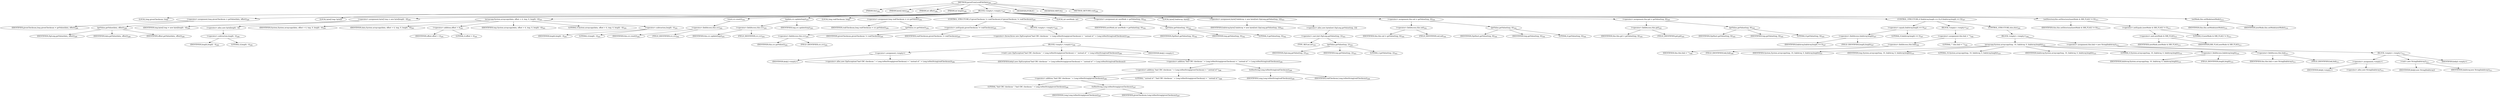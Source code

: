 digraph "parseFromLocalFileData" {  
"416" [label = <(METHOD,parseFromLocalFileData)<SUB>286</SUB>> ]
"34" [label = <(PARAM,this)<SUB>286</SUB>> ]
"417" [label = <(PARAM,byte[] data)<SUB>286</SUB>> ]
"418" [label = <(PARAM,int offset)<SUB>286</SUB>> ]
"419" [label = <(PARAM,int length)<SUB>286</SUB>> ]
"420" [label = <(BLOCK,&lt;empty&gt;,&lt;empty&gt;)<SUB>287</SUB>> ]
"421" [label = <(LOCAL,long givenChecksum: long)> ]
"422" [label = <(&lt;operator&gt;.assignment,long givenChecksum = getValue(data, offset))<SUB>289</SUB>> ]
"423" [label = <(IDENTIFIER,givenChecksum,long givenChecksum = getValue(data, offset))<SUB>289</SUB>> ]
"424" [label = <(getValue,getValue(data, offset))<SUB>289</SUB>> ]
"425" [label = <(IDENTIFIER,ZipLong,getValue(data, offset))<SUB>289</SUB>> ]
"426" [label = <(IDENTIFIER,data,getValue(data, offset))<SUB>289</SUB>> ]
"427" [label = <(IDENTIFIER,offset,getValue(data, offset))<SUB>289</SUB>> ]
"428" [label = <(LOCAL,byte[] tmp: byte[])> ]
"429" [label = <(&lt;operator&gt;.assignment,byte[] tmp = new byte[length - 4])<SUB>290</SUB>> ]
"430" [label = <(IDENTIFIER,tmp,byte[] tmp = new byte[length - 4])<SUB>290</SUB>> ]
"431" [label = <(&lt;operator&gt;.alloc,new byte[length - 4])> ]
"432" [label = <(&lt;operator&gt;.subtraction,length - 4)<SUB>290</SUB>> ]
"433" [label = <(IDENTIFIER,length,length - 4)<SUB>290</SUB>> ]
"434" [label = <(LITERAL,4,length - 4)<SUB>290</SUB>> ]
"435" [label = <(arraycopy,System.arraycopy(data, offset + 4, tmp, 0, length - 4))<SUB>291</SUB>> ]
"436" [label = <(IDENTIFIER,System,System.arraycopy(data, offset + 4, tmp, 0, length - 4))<SUB>291</SUB>> ]
"437" [label = <(IDENTIFIER,data,System.arraycopy(data, offset + 4, tmp, 0, length - 4))<SUB>291</SUB>> ]
"438" [label = <(&lt;operator&gt;.addition,offset + 4)<SUB>291</SUB>> ]
"439" [label = <(IDENTIFIER,offset,offset + 4)<SUB>291</SUB>> ]
"440" [label = <(LITERAL,4,offset + 4)<SUB>291</SUB>> ]
"441" [label = <(IDENTIFIER,tmp,System.arraycopy(data, offset + 4, tmp, 0, length - 4))<SUB>291</SUB>> ]
"442" [label = <(LITERAL,0,System.arraycopy(data, offset + 4, tmp, 0, length - 4))<SUB>291</SUB>> ]
"443" [label = <(&lt;operator&gt;.subtraction,length - 4)<SUB>291</SUB>> ]
"444" [label = <(IDENTIFIER,length,length - 4)<SUB>291</SUB>> ]
"445" [label = <(LITERAL,4,length - 4)<SUB>291</SUB>> ]
"446" [label = <(reset,crc.reset())<SUB>292</SUB>> ]
"447" [label = <(&lt;operator&gt;.fieldAccess,this.crc)<SUB>292</SUB>> ]
"448" [label = <(IDENTIFIER,this,crc.reset())<SUB>292</SUB>> ]
"449" [label = <(FIELD_IDENTIFIER,crc,crc)<SUB>292</SUB>> ]
"450" [label = <(update,crc.update(tmp))<SUB>293</SUB>> ]
"451" [label = <(&lt;operator&gt;.fieldAccess,this.crc)<SUB>293</SUB>> ]
"452" [label = <(IDENTIFIER,this,crc.update(tmp))<SUB>293</SUB>> ]
"453" [label = <(FIELD_IDENTIFIER,crc,crc)<SUB>293</SUB>> ]
"454" [label = <(IDENTIFIER,tmp,crc.update(tmp))<SUB>293</SUB>> ]
"455" [label = <(LOCAL,long realChecksum: long)> ]
"456" [label = <(&lt;operator&gt;.assignment,long realChecksum = crc.getValue())<SUB>294</SUB>> ]
"457" [label = <(IDENTIFIER,realChecksum,long realChecksum = crc.getValue())<SUB>294</SUB>> ]
"458" [label = <(getValue,crc.getValue())<SUB>294</SUB>> ]
"459" [label = <(&lt;operator&gt;.fieldAccess,this.crc)<SUB>294</SUB>> ]
"460" [label = <(IDENTIFIER,this,crc.getValue())<SUB>294</SUB>> ]
"461" [label = <(FIELD_IDENTIFIER,crc,crc)<SUB>294</SUB>> ]
"462" [label = <(CONTROL_STRUCTURE,if (givenChecksum != realChecksum),if (givenChecksum != realChecksum))<SUB>295</SUB>> ]
"463" [label = <(&lt;operator&gt;.notEquals,givenChecksum != realChecksum)<SUB>295</SUB>> ]
"464" [label = <(IDENTIFIER,givenChecksum,givenChecksum != realChecksum)<SUB>295</SUB>> ]
"465" [label = <(IDENTIFIER,realChecksum,givenChecksum != realChecksum)<SUB>295</SUB>> ]
"466" [label = <(BLOCK,&lt;empty&gt;,&lt;empty&gt;)<SUB>295</SUB>> ]
"467" [label = <(&lt;operator&gt;.throw,throw new ZipException(&quot;bad CRC checksum &quot; + Long.toHexString(givenChecksum) + &quot; instead of &quot; + Long.toHexString(realChecksum));)<SUB>296</SUB>> ]
"468" [label = <(BLOCK,&lt;empty&gt;,&lt;empty&gt;)<SUB>296</SUB>> ]
"469" [label = <(&lt;operator&gt;.assignment,&lt;empty&gt;)> ]
"470" [label = <(IDENTIFIER,$obj3,&lt;empty&gt;)> ]
"471" [label = <(&lt;operator&gt;.alloc,new ZipException(&quot;bad CRC checksum &quot; + Long.toHexString(givenChecksum) + &quot; instead of &quot; + Long.toHexString(realChecksum)))<SUB>296</SUB>> ]
"472" [label = <(&lt;init&gt;,new ZipException(&quot;bad CRC checksum &quot; + Long.toHexString(givenChecksum) + &quot; instead of &quot; + Long.toHexString(realChecksum)))<SUB>296</SUB>> ]
"473" [label = <(IDENTIFIER,$obj3,new ZipException(&quot;bad CRC checksum &quot; + Long.toHexString(givenChecksum) + &quot; instead of &quot; + Long.toHexString(realChecksum)))> ]
"474" [label = <(&lt;operator&gt;.addition,&quot;bad CRC checksum &quot; + Long.toHexString(givenChecksum) + &quot; instead of &quot; + Long.toHexString(realChecksum))<SUB>296</SUB>> ]
"475" [label = <(&lt;operator&gt;.addition,&quot;bad CRC checksum &quot; + Long.toHexString(givenChecksum) + &quot; instead of &quot;)<SUB>296</SUB>> ]
"476" [label = <(&lt;operator&gt;.addition,&quot;bad CRC checksum &quot; + Long.toHexString(givenChecksum))<SUB>296</SUB>> ]
"477" [label = <(LITERAL,&quot;bad CRC checksum &quot;,&quot;bad CRC checksum &quot; + Long.toHexString(givenChecksum))<SUB>296</SUB>> ]
"478" [label = <(toHexString,Long.toHexString(givenChecksum))<SUB>297</SUB>> ]
"479" [label = <(IDENTIFIER,Long,Long.toHexString(givenChecksum))<SUB>297</SUB>> ]
"480" [label = <(IDENTIFIER,givenChecksum,Long.toHexString(givenChecksum))<SUB>297</SUB>> ]
"481" [label = <(LITERAL,&quot; instead of &quot;,&quot;bad CRC checksum &quot; + Long.toHexString(givenChecksum) + &quot; instead of &quot;)<SUB>298</SUB>> ]
"482" [label = <(toHexString,Long.toHexString(realChecksum))<SUB>299</SUB>> ]
"483" [label = <(IDENTIFIER,Long,Long.toHexString(realChecksum))<SUB>299</SUB>> ]
"484" [label = <(IDENTIFIER,realChecksum,Long.toHexString(realChecksum))<SUB>299</SUB>> ]
"485" [label = <(IDENTIFIER,$obj3,&lt;empty&gt;)> ]
"486" [label = <(LOCAL,int newMode: int)> ]
"487" [label = <(&lt;operator&gt;.assignment,int newMode = getValue(tmp, 0))<SUB>302</SUB>> ]
"488" [label = <(IDENTIFIER,newMode,int newMode = getValue(tmp, 0))<SUB>302</SUB>> ]
"489" [label = <(getValue,getValue(tmp, 0))<SUB>302</SUB>> ]
"490" [label = <(IDENTIFIER,ZipShort,getValue(tmp, 0))<SUB>302</SUB>> ]
"491" [label = <(IDENTIFIER,tmp,getValue(tmp, 0))<SUB>302</SUB>> ]
"492" [label = <(LITERAL,0,getValue(tmp, 0))<SUB>302</SUB>> ]
"493" [label = <(LOCAL,byte[] linkArray: byte[])> ]
"494" [label = <(&lt;operator&gt;.assignment,byte[] linkArray = new byte[(int) ZipLong.getValue(tmp, 2)])<SUB>303</SUB>> ]
"495" [label = <(IDENTIFIER,linkArray,byte[] linkArray = new byte[(int) ZipLong.getValue(tmp, 2)])<SUB>303</SUB>> ]
"496" [label = <(&lt;operator&gt;.alloc,new byte[(int) ZipLong.getValue(tmp, 2)])> ]
"497" [label = <(&lt;operator&gt;.cast,(int) ZipLong.getValue(tmp, 2))<SUB>303</SUB>> ]
"498" [label = <(TYPE_REF,int,int)<SUB>303</SUB>> ]
"499" [label = <(getValue,getValue(tmp, 2))<SUB>303</SUB>> ]
"500" [label = <(IDENTIFIER,ZipLong,getValue(tmp, 2))<SUB>303</SUB>> ]
"501" [label = <(IDENTIFIER,tmp,getValue(tmp, 2))<SUB>303</SUB>> ]
"502" [label = <(LITERAL,2,getValue(tmp, 2))<SUB>303</SUB>> ]
"503" [label = <(&lt;operator&gt;.assignment,this.uid = getValue(tmp, 6))<SUB>304</SUB>> ]
"504" [label = <(&lt;operator&gt;.fieldAccess,this.uid)<SUB>304</SUB>> ]
"505" [label = <(IDENTIFIER,this,this.uid = getValue(tmp, 6))<SUB>304</SUB>> ]
"506" [label = <(FIELD_IDENTIFIER,uid,uid)<SUB>304</SUB>> ]
"507" [label = <(getValue,getValue(tmp, 6))<SUB>304</SUB>> ]
"508" [label = <(IDENTIFIER,ZipShort,getValue(tmp, 6))<SUB>304</SUB>> ]
"509" [label = <(IDENTIFIER,tmp,getValue(tmp, 6))<SUB>304</SUB>> ]
"510" [label = <(LITERAL,6,getValue(tmp, 6))<SUB>304</SUB>> ]
"511" [label = <(&lt;operator&gt;.assignment,this.gid = getValue(tmp, 8))<SUB>305</SUB>> ]
"512" [label = <(&lt;operator&gt;.fieldAccess,this.gid)<SUB>305</SUB>> ]
"513" [label = <(IDENTIFIER,this,this.gid = getValue(tmp, 8))<SUB>305</SUB>> ]
"514" [label = <(FIELD_IDENTIFIER,gid,gid)<SUB>305</SUB>> ]
"515" [label = <(getValue,getValue(tmp, 8))<SUB>305</SUB>> ]
"516" [label = <(IDENTIFIER,ZipShort,getValue(tmp, 8))<SUB>305</SUB>> ]
"517" [label = <(IDENTIFIER,tmp,getValue(tmp, 8))<SUB>305</SUB>> ]
"518" [label = <(LITERAL,8,getValue(tmp, 8))<SUB>305</SUB>> ]
"519" [label = <(CONTROL_STRUCTURE,if (linkArray.length == 0),if (linkArray.length == 0))<SUB>307</SUB>> ]
"520" [label = <(&lt;operator&gt;.equals,linkArray.length == 0)<SUB>307</SUB>> ]
"521" [label = <(&lt;operator&gt;.fieldAccess,linkArray.length)<SUB>307</SUB>> ]
"522" [label = <(IDENTIFIER,linkArray,linkArray.length == 0)<SUB>307</SUB>> ]
"523" [label = <(FIELD_IDENTIFIER,length,length)<SUB>307</SUB>> ]
"524" [label = <(LITERAL,0,linkArray.length == 0)<SUB>307</SUB>> ]
"525" [label = <(BLOCK,&lt;empty&gt;,&lt;empty&gt;)<SUB>307</SUB>> ]
"526" [label = <(&lt;operator&gt;.assignment,this.link = &quot;&quot;)<SUB>308</SUB>> ]
"527" [label = <(&lt;operator&gt;.fieldAccess,this.link)<SUB>308</SUB>> ]
"528" [label = <(IDENTIFIER,this,this.link = &quot;&quot;)<SUB>308</SUB>> ]
"529" [label = <(FIELD_IDENTIFIER,link,link)<SUB>308</SUB>> ]
"530" [label = <(LITERAL,&quot;&quot;,this.link = &quot;&quot;)<SUB>308</SUB>> ]
"531" [label = <(CONTROL_STRUCTURE,else,else)<SUB>309</SUB>> ]
"532" [label = <(BLOCK,&lt;empty&gt;,&lt;empty&gt;)<SUB>309</SUB>> ]
"533" [label = <(arraycopy,System.arraycopy(tmp, 10, linkArray, 0, linkArray.length))<SUB>310</SUB>> ]
"534" [label = <(IDENTIFIER,System,System.arraycopy(tmp, 10, linkArray, 0, linkArray.length))<SUB>310</SUB>> ]
"535" [label = <(IDENTIFIER,tmp,System.arraycopy(tmp, 10, linkArray, 0, linkArray.length))<SUB>310</SUB>> ]
"536" [label = <(LITERAL,10,System.arraycopy(tmp, 10, linkArray, 0, linkArray.length))<SUB>310</SUB>> ]
"537" [label = <(IDENTIFIER,linkArray,System.arraycopy(tmp, 10, linkArray, 0, linkArray.length))<SUB>310</SUB>> ]
"538" [label = <(LITERAL,0,System.arraycopy(tmp, 10, linkArray, 0, linkArray.length))<SUB>310</SUB>> ]
"539" [label = <(&lt;operator&gt;.fieldAccess,linkArray.length)<SUB>310</SUB>> ]
"540" [label = <(IDENTIFIER,linkArray,System.arraycopy(tmp, 10, linkArray, 0, linkArray.length))<SUB>310</SUB>> ]
"541" [label = <(FIELD_IDENTIFIER,length,length)<SUB>310</SUB>> ]
"542" [label = <(&lt;operator&gt;.assignment,this.link = new String(linkArray))<SUB>311</SUB>> ]
"543" [label = <(&lt;operator&gt;.fieldAccess,this.link)<SUB>311</SUB>> ]
"544" [label = <(IDENTIFIER,this,this.link = new String(linkArray))<SUB>311</SUB>> ]
"545" [label = <(FIELD_IDENTIFIER,link,link)<SUB>311</SUB>> ]
"546" [label = <(BLOCK,&lt;empty&gt;,&lt;empty&gt;)<SUB>311</SUB>> ]
"547" [label = <(&lt;operator&gt;.assignment,&lt;empty&gt;)> ]
"548" [label = <(IDENTIFIER,$obj4,&lt;empty&gt;)> ]
"549" [label = <(&lt;operator&gt;.alloc,new String(linkArray))<SUB>311</SUB>> ]
"550" [label = <(&lt;init&gt;,new String(linkArray))<SUB>311</SUB>> ]
"551" [label = <(IDENTIFIER,$obj4,new String(linkArray))> ]
"552" [label = <(IDENTIFIER,linkArray,new String(linkArray))<SUB>311</SUB>> ]
"553" [label = <(IDENTIFIER,$obj4,&lt;empty&gt;)> ]
"554" [label = <(setDirectory,this.setDirectory((newMode &amp; DIR_FLAG) != 0))<SUB>313</SUB>> ]
"33" [label = <(IDENTIFIER,this,this.setDirectory((newMode &amp; DIR_FLAG) != 0))<SUB>313</SUB>> ]
"555" [label = <(&lt;operator&gt;.notEquals,(newMode &amp; DIR_FLAG) != 0)<SUB>313</SUB>> ]
"556" [label = <(&lt;operator&gt;.and,newMode &amp; DIR_FLAG)<SUB>313</SUB>> ]
"557" [label = <(IDENTIFIER,newMode,newMode &amp; DIR_FLAG)<SUB>313</SUB>> ]
"558" [label = <(IDENTIFIER,DIR_FLAG,newMode &amp; DIR_FLAG)<SUB>313</SUB>> ]
"559" [label = <(LITERAL,0,(newMode &amp; DIR_FLAG) != 0)<SUB>313</SUB>> ]
"560" [label = <(setMode,this.setMode(newMode))<SUB>314</SUB>> ]
"35" [label = <(IDENTIFIER,this,this.setMode(newMode))<SUB>314</SUB>> ]
"561" [label = <(IDENTIFIER,newMode,this.setMode(newMode))<SUB>314</SUB>> ]
"562" [label = <(MODIFIER,PUBLIC)> ]
"563" [label = <(MODIFIER,VIRTUAL)> ]
"564" [label = <(METHOD_RETURN,void)<SUB>286</SUB>> ]
  "416" -> "34" 
  "416" -> "417" 
  "416" -> "418" 
  "416" -> "419" 
  "416" -> "420" 
  "416" -> "562" 
  "416" -> "563" 
  "416" -> "564" 
  "420" -> "421" 
  "420" -> "422" 
  "420" -> "428" 
  "420" -> "429" 
  "420" -> "435" 
  "420" -> "446" 
  "420" -> "450" 
  "420" -> "455" 
  "420" -> "456" 
  "420" -> "462" 
  "420" -> "486" 
  "420" -> "487" 
  "420" -> "493" 
  "420" -> "494" 
  "420" -> "503" 
  "420" -> "511" 
  "420" -> "519" 
  "420" -> "554" 
  "420" -> "560" 
  "422" -> "423" 
  "422" -> "424" 
  "424" -> "425" 
  "424" -> "426" 
  "424" -> "427" 
  "429" -> "430" 
  "429" -> "431" 
  "431" -> "432" 
  "432" -> "433" 
  "432" -> "434" 
  "435" -> "436" 
  "435" -> "437" 
  "435" -> "438" 
  "435" -> "441" 
  "435" -> "442" 
  "435" -> "443" 
  "438" -> "439" 
  "438" -> "440" 
  "443" -> "444" 
  "443" -> "445" 
  "446" -> "447" 
  "447" -> "448" 
  "447" -> "449" 
  "450" -> "451" 
  "450" -> "454" 
  "451" -> "452" 
  "451" -> "453" 
  "456" -> "457" 
  "456" -> "458" 
  "458" -> "459" 
  "459" -> "460" 
  "459" -> "461" 
  "462" -> "463" 
  "462" -> "466" 
  "463" -> "464" 
  "463" -> "465" 
  "466" -> "467" 
  "467" -> "468" 
  "468" -> "469" 
  "468" -> "472" 
  "468" -> "485" 
  "469" -> "470" 
  "469" -> "471" 
  "472" -> "473" 
  "472" -> "474" 
  "474" -> "475" 
  "474" -> "482" 
  "475" -> "476" 
  "475" -> "481" 
  "476" -> "477" 
  "476" -> "478" 
  "478" -> "479" 
  "478" -> "480" 
  "482" -> "483" 
  "482" -> "484" 
  "487" -> "488" 
  "487" -> "489" 
  "489" -> "490" 
  "489" -> "491" 
  "489" -> "492" 
  "494" -> "495" 
  "494" -> "496" 
  "496" -> "497" 
  "497" -> "498" 
  "497" -> "499" 
  "499" -> "500" 
  "499" -> "501" 
  "499" -> "502" 
  "503" -> "504" 
  "503" -> "507" 
  "504" -> "505" 
  "504" -> "506" 
  "507" -> "508" 
  "507" -> "509" 
  "507" -> "510" 
  "511" -> "512" 
  "511" -> "515" 
  "512" -> "513" 
  "512" -> "514" 
  "515" -> "516" 
  "515" -> "517" 
  "515" -> "518" 
  "519" -> "520" 
  "519" -> "525" 
  "519" -> "531" 
  "520" -> "521" 
  "520" -> "524" 
  "521" -> "522" 
  "521" -> "523" 
  "525" -> "526" 
  "526" -> "527" 
  "526" -> "530" 
  "527" -> "528" 
  "527" -> "529" 
  "531" -> "532" 
  "532" -> "533" 
  "532" -> "542" 
  "533" -> "534" 
  "533" -> "535" 
  "533" -> "536" 
  "533" -> "537" 
  "533" -> "538" 
  "533" -> "539" 
  "539" -> "540" 
  "539" -> "541" 
  "542" -> "543" 
  "542" -> "546" 
  "543" -> "544" 
  "543" -> "545" 
  "546" -> "547" 
  "546" -> "550" 
  "546" -> "553" 
  "547" -> "548" 
  "547" -> "549" 
  "550" -> "551" 
  "550" -> "552" 
  "554" -> "33" 
  "554" -> "555" 
  "555" -> "556" 
  "555" -> "559" 
  "556" -> "557" 
  "556" -> "558" 
  "560" -> "35" 
  "560" -> "561" 
}
